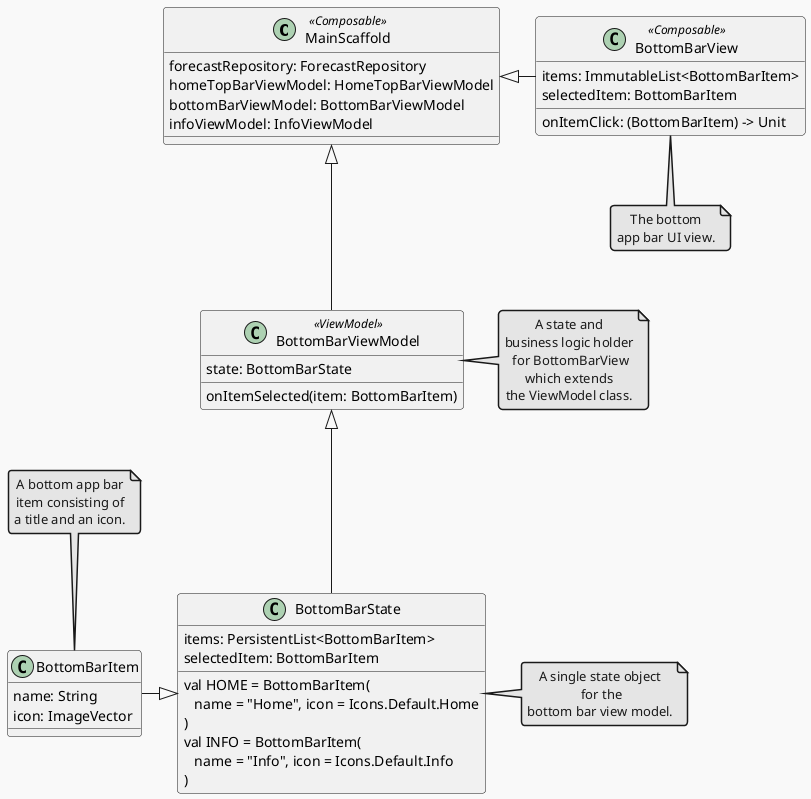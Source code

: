 ```plantuml
@startuml
!theme mars
skinparam noteTextAlignment center

class MainScaffold << Composable >> {
    forecastRepository: ForecastRepository
    homeTopBarViewModel: HomeTopBarViewModel
    bottomBarViewModel: BottomBarViewModel
    infoViewModel: InfoViewModel
}
class "BottomBarViewModel" << ViewModel >> {
	state: BottomBarState
	onItemSelected(item: BottomBarItem)
}
note right of "BottomBarViewModel" : A state and\nbusiness logic holder\n for BottomBarView\nwhich extends\nthe ViewModel class.

class "BottomBarState" {
    items: PersistentList<BottomBarItem>
	selectedItem: BottomBarItem

	val HOME = BottomBarItem(\n   name = "Home", icon = Icons.Default.Home\n)
    val INFO = BottomBarItem(\n   name = "Info", icon = Icons.Default.Info\n)
}
note right of BottomBarState : A single state object\n for the\nbottom bar view model.
class "BottomBarItem" {
    name: String
	icon: ImageVector
}
note top of BottomBarItem : A bottom app bar\nitem consisting of\na title and an icon.
class BottomBarView << Composable >> {
items: ImmutableList<BottomBarItem>
selectedItem: BottomBarItem
onItemClick: (BottomBarItem) -> Unit
}
note bottom of BottomBarView : The bottom\napp bar UI view.

' Bottom bar logic
"MainScaffold" <|--- "BottomBarViewModel"
"MainScaffold" <|--right- "BottomBarView"
"BottomBarViewModel" <|--- "BottomBarState"
"BottomBarState" <|--left- "BottomBarItem"
@enduml
```

